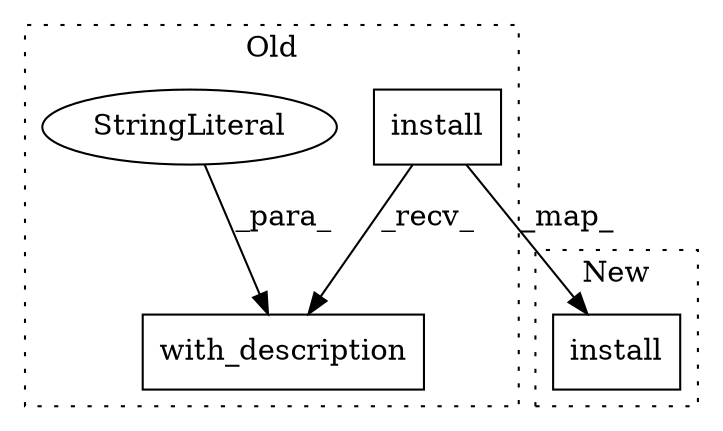 digraph G {
subgraph cluster0 {
1 [label="install" a="32" s="3681" l="9" shape="box"];
3 [label="with_description" a="32" s="3691,3739" l="17,1" shape="box"];
4 [label="StringLiteral" a="45" s="3708" l="31" shape="ellipse"];
label = "Old";
style="dotted";
}
subgraph cluster1 {
2 [label="install" a="32" s="3233" l="9" shape="box"];
label = "New";
style="dotted";
}
1 -> 3 [label="_recv_"];
1 -> 2 [label="_map_"];
4 -> 3 [label="_para_"];
}